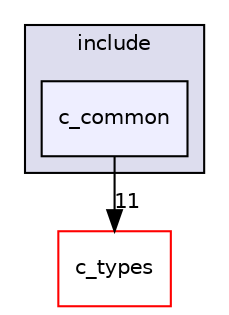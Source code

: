 digraph "/home/vicky/pgrouting/pgrouting/pgrouting/include/c_common" {
  compound=true
  node [ fontsize="10", fontname="Helvetica"];
  edge [ labelfontsize="10", labelfontname="Helvetica"];
  subgraph clusterdir_d44c64559bbebec7f509842c48db8b23 {
    graph [ bgcolor="#ddddee", pencolor="black", label="include" fontname="Helvetica", fontsize="10", URL="dir_d44c64559bbebec7f509842c48db8b23.html"]
  dir_9c50192407c36db226c38a2cd2bf7829 [shape=box, label="c_common", style="filled", fillcolor="#eeeeff", pencolor="black", URL="dir_9c50192407c36db226c38a2cd2bf7829.html"];
  }
  dir_d5995d5871f728649bd47ea0d6428e03 [shape=box label="c_types" fillcolor="white" style="filled" color="red" URL="dir_d5995d5871f728649bd47ea0d6428e03.html"];
  dir_9c50192407c36db226c38a2cd2bf7829->dir_d5995d5871f728649bd47ea0d6428e03 [headlabel="11", labeldistance=1.5 headhref="dir_000005_000006.html"];
}
